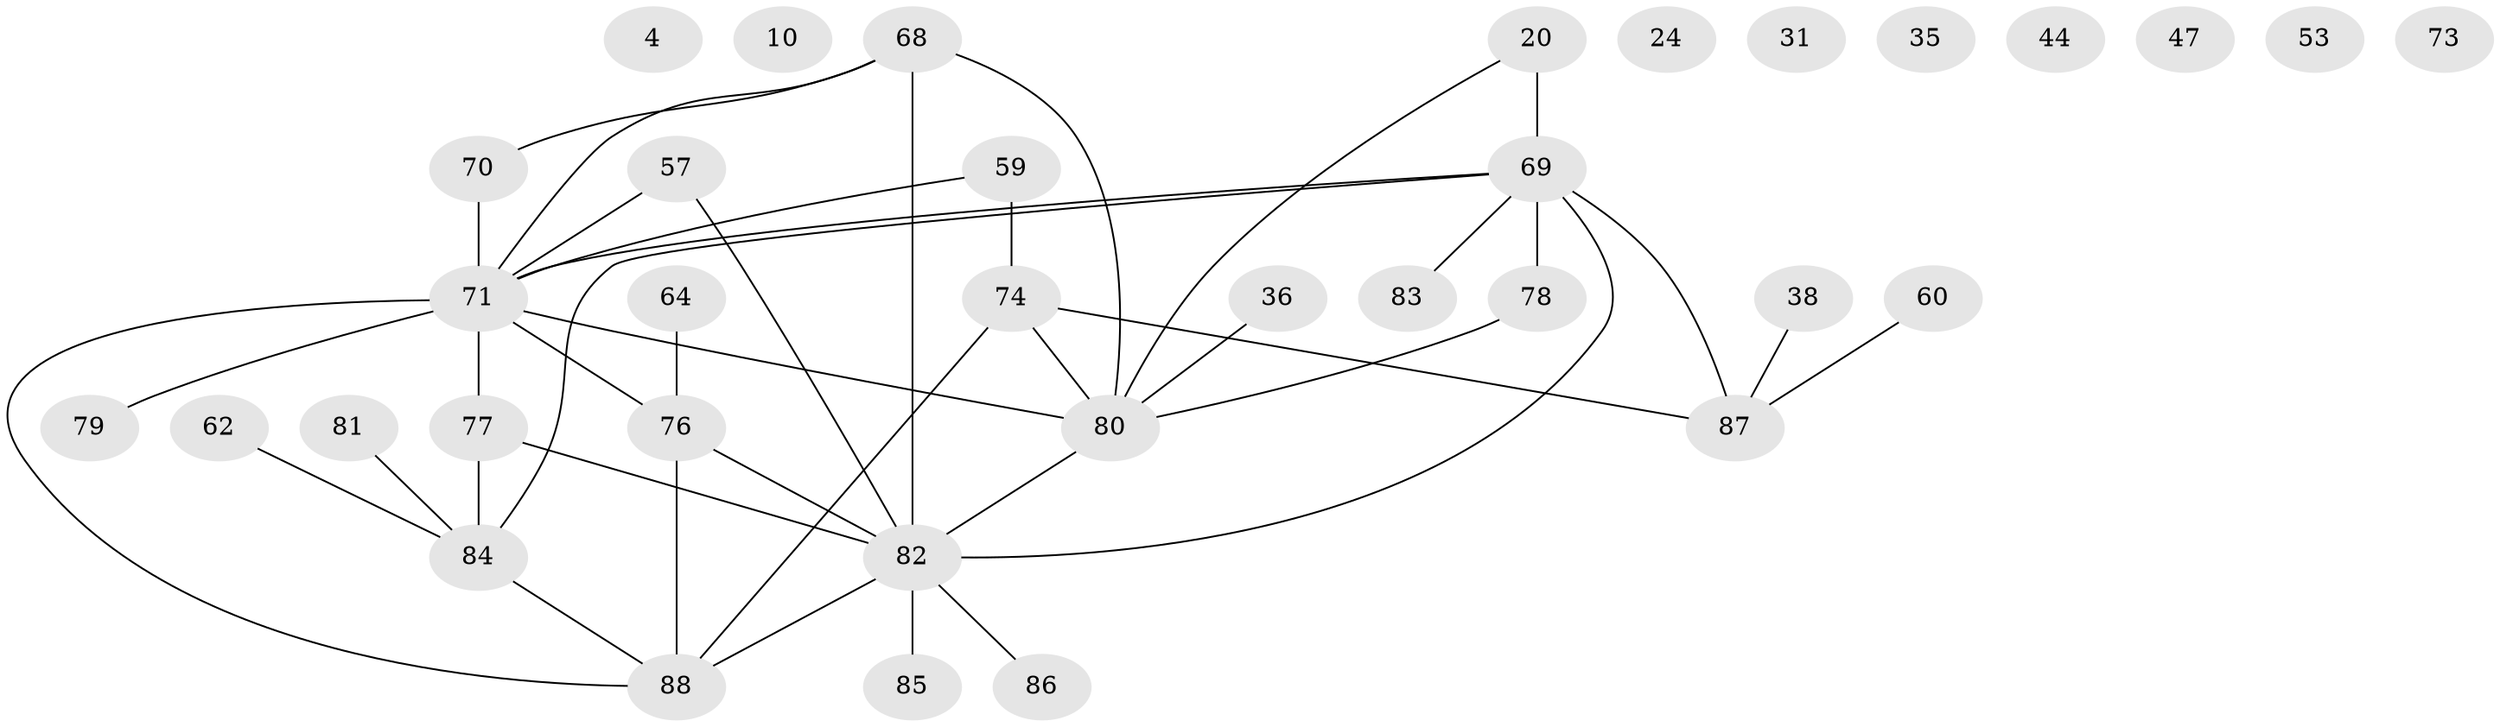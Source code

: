 // original degree distribution, {3: 0.2840909090909091, 1: 0.13636363636363635, 0: 0.10227272727272728, 4: 0.18181818181818182, 6: 0.03409090909090909, 2: 0.20454545454545456, 5: 0.056818181818181816}
// Generated by graph-tools (version 1.1) at 2025/43/03/04/25 21:43:27]
// undirected, 35 vertices, 41 edges
graph export_dot {
graph [start="1"]
  node [color=gray90,style=filled];
  4;
  10;
  20;
  24;
  31;
  35;
  36;
  38 [super="+14"];
  44;
  47;
  53;
  57;
  59;
  60;
  62;
  64;
  68 [super="+25+32+30"];
  69 [super="+56+43"];
  70;
  71 [super="+48+67+66+65"];
  73;
  74 [super="+13+34"];
  76;
  77 [super="+8+11"];
  78 [super="+55"];
  79 [super="+3"];
  80 [super="+41"];
  81;
  82 [super="+49+45+51+72"];
  83;
  84 [super="+15"];
  85 [super="+58"];
  86;
  87 [super="+75"];
  88 [super="+61"];
  20 -- 80;
  20 -- 69 [weight=3];
  36 -- 80;
  38 -- 87;
  57 -- 71 [weight=2];
  57 -- 82;
  59 -- 74;
  59 -- 71;
  60 -- 87;
  62 -- 84;
  64 -- 76;
  68 -- 80 [weight=2];
  68 -- 70;
  68 -- 71;
  68 -- 82 [weight=4];
  69 -- 83;
  69 -- 82 [weight=3];
  69 -- 84;
  69 -- 78 [weight=4];
  69 -- 87;
  69 -- 71 [weight=3];
  70 -- 71;
  71 -- 79;
  71 -- 88;
  71 -- 80;
  71 -- 76;
  71 -- 77 [weight=2];
  74 -- 80;
  74 -- 88;
  74 -- 87 [weight=2];
  76 -- 88 [weight=2];
  76 -- 82;
  77 -- 82 [weight=4];
  77 -- 84;
  78 -- 80;
  80 -- 82;
  81 -- 84;
  82 -- 85 [weight=2];
  82 -- 86;
  82 -- 88;
  84 -- 88;
}
